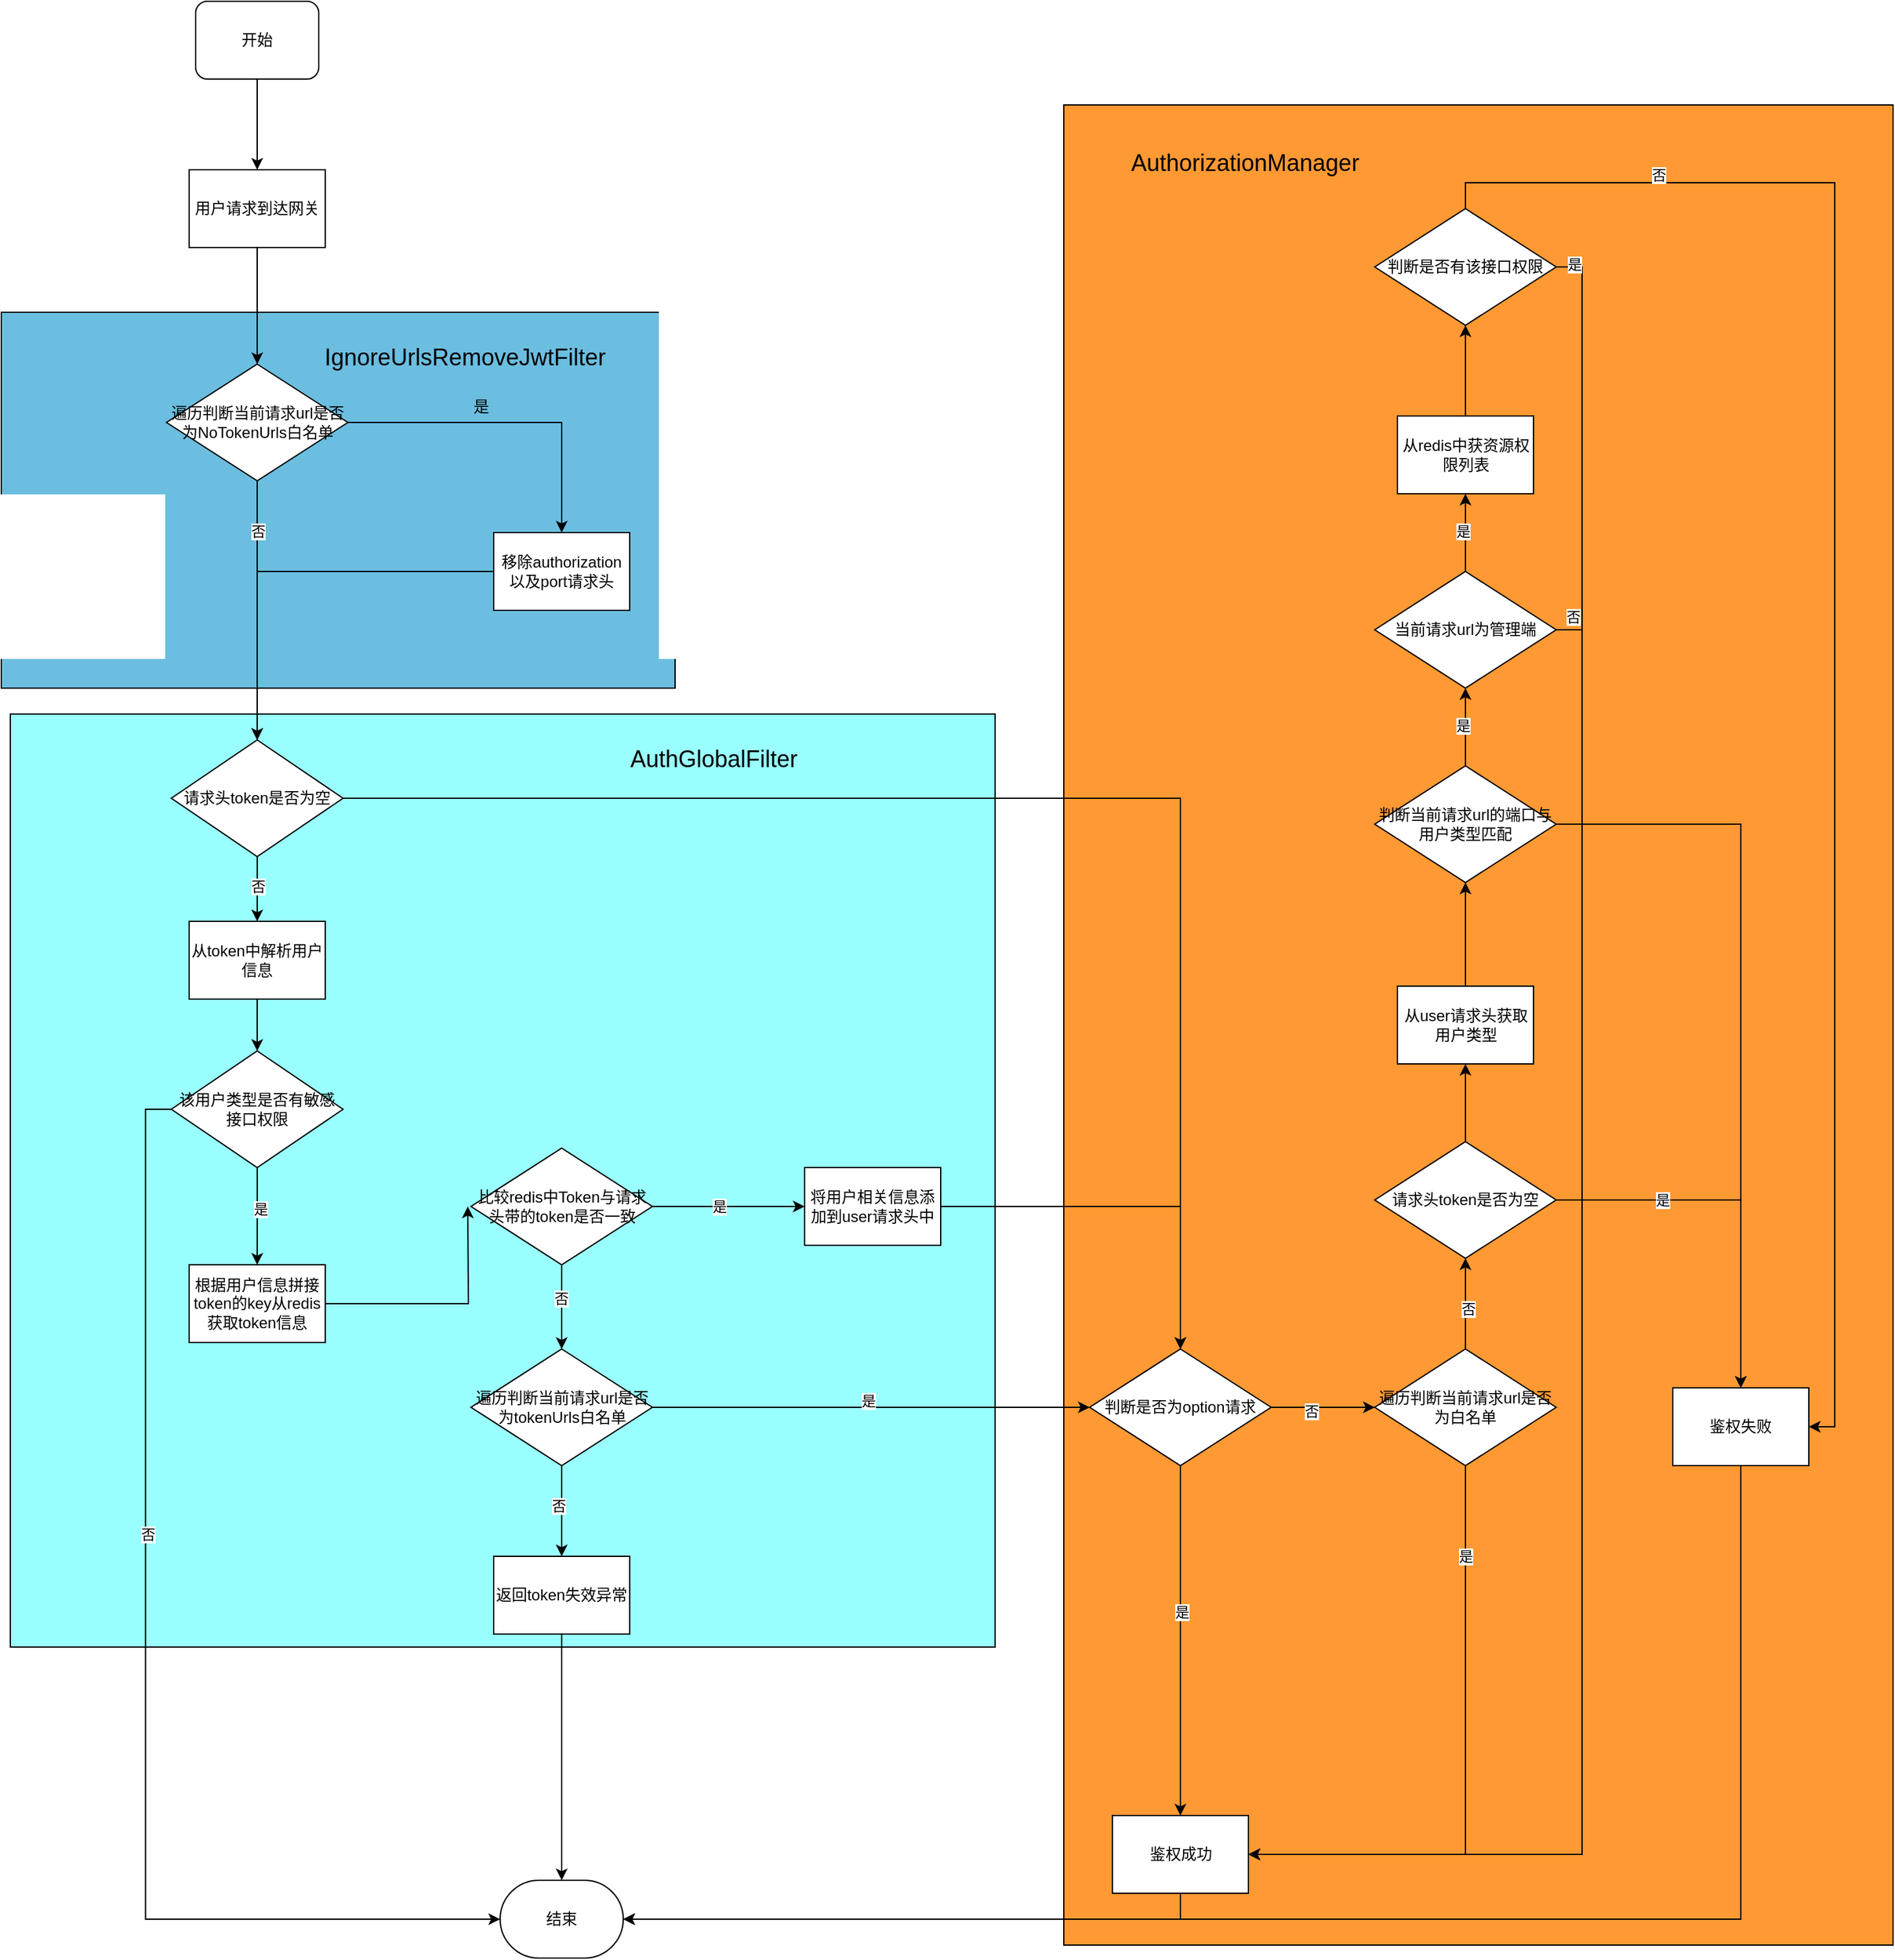 <mxfile version="21.7.2" type="github">
  <diagram name="第 1 页" id="UxUqlR1MUpsHNZttStHG">
    <mxGraphModel dx="2296" dy="793" grid="1" gridSize="10" guides="1" tooltips="1" connect="1" arrows="1" fold="1" page="1" pageScale="1" pageWidth="827" pageHeight="1169" math="0" shadow="0">
      <root>
        <mxCell id="0" />
        <mxCell id="1" parent="0" />
        <mxCell id="u18kBkvq6fr6OHBMyRRc-146" value="" style="rounded=0;whiteSpace=wrap;html=1;fillColor=#FF9933;" vertex="1" parent="1">
          <mxGeometry x="880" y="140" width="640" height="1420" as="geometry" />
        </mxCell>
        <mxCell id="u18kBkvq6fr6OHBMyRRc-78" value="" style="rounded=0;whiteSpace=wrap;html=1;fillColor=#99FFFF;" vertex="1" parent="1">
          <mxGeometry x="67" y="610" width="760" height="720" as="geometry" />
        </mxCell>
        <mxCell id="u18kBkvq6fr6OHBMyRRc-46" value="" style="rounded=0;whiteSpace=wrap;html=1;fillColor=#6BBEE0;" vertex="1" parent="1">
          <mxGeometry x="60" y="300" width="520" height="290" as="geometry" />
        </mxCell>
        <mxCell id="u18kBkvq6fr6OHBMyRRc-36" value="" style="edgeStyle=orthogonalEdgeStyle;rounded=0;orthogonalLoop=1;jettySize=auto;html=1;" edge="1" parent="1" source="u18kBkvq6fr6OHBMyRRc-1" target="u18kBkvq6fr6OHBMyRRc-3">
          <mxGeometry relative="1" as="geometry" />
        </mxCell>
        <mxCell id="u18kBkvq6fr6OHBMyRRc-1" value="开始" style="rounded=1;whiteSpace=wrap;html=1;" vertex="1" parent="1">
          <mxGeometry x="210" y="60" width="95" height="60" as="geometry" />
        </mxCell>
        <mxCell id="u18kBkvq6fr6OHBMyRRc-39" value="" style="edgeStyle=orthogonalEdgeStyle;rounded=0;orthogonalLoop=1;jettySize=auto;html=1;" edge="1" parent="1" source="u18kBkvq6fr6OHBMyRRc-3" target="u18kBkvq6fr6OHBMyRRc-17">
          <mxGeometry relative="1" as="geometry" />
        </mxCell>
        <mxCell id="u18kBkvq6fr6OHBMyRRc-3" value="用户请求到达网关" style="rounded=0;whiteSpace=wrap;html=1;" vertex="1" parent="1">
          <mxGeometry x="205" y="190" width="105" height="60" as="geometry" />
        </mxCell>
        <mxCell id="u18kBkvq6fr6OHBMyRRc-40" value="" style="edgeStyle=orthogonalEdgeStyle;rounded=0;orthogonalLoop=1;jettySize=auto;html=1;" edge="1" parent="1" source="u18kBkvq6fr6OHBMyRRc-17" target="u18kBkvq6fr6OHBMyRRc-20">
          <mxGeometry relative="1" as="geometry" />
        </mxCell>
        <mxCell id="u18kBkvq6fr6OHBMyRRc-41" style="edgeStyle=orthogonalEdgeStyle;rounded=0;orthogonalLoop=1;jettySize=auto;html=1;exitX=0.5;exitY=1;exitDx=0;exitDy=0;entryX=0.5;entryY=0;entryDx=0;entryDy=0;" edge="1" parent="1" source="u18kBkvq6fr6OHBMyRRc-17" target="u18kBkvq6fr6OHBMyRRc-22">
          <mxGeometry relative="1" as="geometry" />
        </mxCell>
        <mxCell id="u18kBkvq6fr6OHBMyRRc-44" value="否" style="edgeLabel;html=1;align=center;verticalAlign=middle;resizable=0;points=[];" vertex="1" connectable="0" parent="u18kBkvq6fr6OHBMyRRc-41">
          <mxGeometry x="-0.625" relative="1" as="geometry">
            <mxPoint y="1" as="offset" />
          </mxGeometry>
        </mxCell>
        <mxCell id="u18kBkvq6fr6OHBMyRRc-17" value="遍历判断当前请求url是否为NoTokenUrls白名单" style="rhombus;whiteSpace=wrap;html=1;" vertex="1" parent="1">
          <mxGeometry x="187.5" y="340" width="140" height="90" as="geometry" />
        </mxCell>
        <mxCell id="u18kBkvq6fr6OHBMyRRc-42" style="edgeStyle=orthogonalEdgeStyle;rounded=0;orthogonalLoop=1;jettySize=auto;html=1;exitX=0;exitY=0.5;exitDx=0;exitDy=0;entryX=0.5;entryY=0;entryDx=0;entryDy=0;" edge="1" parent="1" source="u18kBkvq6fr6OHBMyRRc-20" target="u18kBkvq6fr6OHBMyRRc-22">
          <mxGeometry relative="1" as="geometry" />
        </mxCell>
        <mxCell id="u18kBkvq6fr6OHBMyRRc-20" value="移除authorization以及port请求头" style="rounded=0;whiteSpace=wrap;html=1;" vertex="1" parent="1">
          <mxGeometry x="440" y="470" width="105" height="60" as="geometry" />
        </mxCell>
        <mxCell id="u18kBkvq6fr6OHBMyRRc-57" value="" style="edgeStyle=orthogonalEdgeStyle;rounded=0;orthogonalLoop=1;jettySize=auto;html=1;" edge="1" parent="1" source="u18kBkvq6fr6OHBMyRRc-22" target="u18kBkvq6fr6OHBMyRRc-23">
          <mxGeometry relative="1" as="geometry" />
        </mxCell>
        <mxCell id="u18kBkvq6fr6OHBMyRRc-58" value="否" style="edgeLabel;html=1;align=center;verticalAlign=middle;resizable=0;points=[];" vertex="1" connectable="0" parent="u18kBkvq6fr6OHBMyRRc-57">
          <mxGeometry x="-0.077" relative="1" as="geometry">
            <mxPoint as="offset" />
          </mxGeometry>
        </mxCell>
        <mxCell id="u18kBkvq6fr6OHBMyRRc-144" value="" style="edgeStyle=orthogonalEdgeStyle;rounded=0;orthogonalLoop=1;jettySize=auto;html=1;entryX=0.5;entryY=0;entryDx=0;entryDy=0;" edge="1" parent="1" source="u18kBkvq6fr6OHBMyRRc-22" target="u18kBkvq6fr6OHBMyRRc-29">
          <mxGeometry relative="1" as="geometry">
            <mxPoint x="470" y="675" as="targetPoint" />
          </mxGeometry>
        </mxCell>
        <mxCell id="u18kBkvq6fr6OHBMyRRc-22" value="请求头token是否为空" style="rhombus;whiteSpace=wrap;html=1;" vertex="1" parent="1">
          <mxGeometry x="191.25" y="630" width="132.5" height="90" as="geometry" />
        </mxCell>
        <mxCell id="u18kBkvq6fr6OHBMyRRc-159" style="edgeStyle=orthogonalEdgeStyle;rounded=0;orthogonalLoop=1;jettySize=auto;html=1;exitX=0.5;exitY=1;exitDx=0;exitDy=0;entryX=0.5;entryY=0;entryDx=0;entryDy=0;" edge="1" parent="1" source="u18kBkvq6fr6OHBMyRRc-23" target="u18kBkvq6fr6OHBMyRRc-150">
          <mxGeometry relative="1" as="geometry" />
        </mxCell>
        <mxCell id="u18kBkvq6fr6OHBMyRRc-23" value="从token中解析用户信息" style="rounded=0;whiteSpace=wrap;html=1;" vertex="1" parent="1">
          <mxGeometry x="205" y="770" width="105" height="60" as="geometry" />
        </mxCell>
        <mxCell id="u18kBkvq6fr6OHBMyRRc-161" style="edgeStyle=orthogonalEdgeStyle;rounded=0;orthogonalLoop=1;jettySize=auto;html=1;exitX=1;exitY=0.5;exitDx=0;exitDy=0;" edge="1" parent="1" source="u18kBkvq6fr6OHBMyRRc-24">
          <mxGeometry relative="1" as="geometry">
            <mxPoint x="420" y="990" as="targetPoint" />
          </mxGeometry>
        </mxCell>
        <mxCell id="u18kBkvq6fr6OHBMyRRc-24" value="根据用户信息拼接token的key从redis获取token信息" style="rounded=0;whiteSpace=wrap;html=1;" vertex="1" parent="1">
          <mxGeometry x="205" y="1035" width="105" height="60" as="geometry" />
        </mxCell>
        <mxCell id="u18kBkvq6fr6OHBMyRRc-61" value="" style="edgeStyle=orthogonalEdgeStyle;rounded=0;orthogonalLoop=1;jettySize=auto;html=1;" edge="1" parent="1" source="u18kBkvq6fr6OHBMyRRc-25" target="u18kBkvq6fr6OHBMyRRc-27">
          <mxGeometry relative="1" as="geometry" />
        </mxCell>
        <mxCell id="u18kBkvq6fr6OHBMyRRc-62" value="否" style="edgeLabel;html=1;align=center;verticalAlign=middle;resizable=0;points=[];" vertex="1" connectable="0" parent="u18kBkvq6fr6OHBMyRRc-61">
          <mxGeometry x="-0.203" y="-2" relative="1" as="geometry">
            <mxPoint x="1" as="offset" />
          </mxGeometry>
        </mxCell>
        <mxCell id="u18kBkvq6fr6OHBMyRRc-70" value="" style="edgeStyle=orthogonalEdgeStyle;rounded=0;orthogonalLoop=1;jettySize=auto;html=1;" edge="1" parent="1" source="u18kBkvq6fr6OHBMyRRc-25" target="u18kBkvq6fr6OHBMyRRc-64">
          <mxGeometry relative="1" as="geometry" />
        </mxCell>
        <mxCell id="u18kBkvq6fr6OHBMyRRc-85" value="是" style="edgeLabel;html=1;align=center;verticalAlign=middle;resizable=0;points=[];" vertex="1" connectable="0" parent="u18kBkvq6fr6OHBMyRRc-70">
          <mxGeometry x="-0.123" relative="1" as="geometry">
            <mxPoint as="offset" />
          </mxGeometry>
        </mxCell>
        <mxCell id="u18kBkvq6fr6OHBMyRRc-25" value="比较redis中Token与请求头带的token是否一致" style="rhombus;whiteSpace=wrap;html=1;" vertex="1" parent="1">
          <mxGeometry x="422.5" y="945" width="140" height="90" as="geometry" />
        </mxCell>
        <mxCell id="u18kBkvq6fr6OHBMyRRc-67" value="" style="edgeStyle=orthogonalEdgeStyle;rounded=0;orthogonalLoop=1;jettySize=auto;html=1;" edge="1" parent="1" source="u18kBkvq6fr6OHBMyRRc-27" target="u18kBkvq6fr6OHBMyRRc-28">
          <mxGeometry relative="1" as="geometry" />
        </mxCell>
        <mxCell id="u18kBkvq6fr6OHBMyRRc-71" value="否" style="edgeLabel;html=1;align=center;verticalAlign=middle;resizable=0;points=[];" vertex="1" connectable="0" parent="u18kBkvq6fr6OHBMyRRc-67">
          <mxGeometry x="-0.151" y="-3" relative="1" as="geometry">
            <mxPoint y="1" as="offset" />
          </mxGeometry>
        </mxCell>
        <mxCell id="u18kBkvq6fr6OHBMyRRc-73" value="" style="edgeStyle=orthogonalEdgeStyle;rounded=0;orthogonalLoop=1;jettySize=auto;html=1;" edge="1" parent="1" source="u18kBkvq6fr6OHBMyRRc-27" target="u18kBkvq6fr6OHBMyRRc-29">
          <mxGeometry relative="1" as="geometry" />
        </mxCell>
        <mxCell id="u18kBkvq6fr6OHBMyRRc-75" value="是" style="edgeLabel;html=1;align=center;verticalAlign=middle;resizable=0;points=[];" vertex="1" connectable="0" parent="u18kBkvq6fr6OHBMyRRc-73">
          <mxGeometry x="-0.017" y="5" relative="1" as="geometry">
            <mxPoint as="offset" />
          </mxGeometry>
        </mxCell>
        <mxCell id="u18kBkvq6fr6OHBMyRRc-27" value="遍历判断当前请求url是否为tokenUrls白名单" style="rhombus;whiteSpace=wrap;html=1;" vertex="1" parent="1">
          <mxGeometry x="422.5" y="1100" width="140" height="90" as="geometry" />
        </mxCell>
        <mxCell id="u18kBkvq6fr6OHBMyRRc-69" value="" style="edgeStyle=orthogonalEdgeStyle;rounded=0;orthogonalLoop=1;jettySize=auto;html=1;" edge="1" parent="1" source="u18kBkvq6fr6OHBMyRRc-28" target="u18kBkvq6fr6OHBMyRRc-63">
          <mxGeometry relative="1" as="geometry" />
        </mxCell>
        <mxCell id="u18kBkvq6fr6OHBMyRRc-28" value="返回token失效异常" style="rounded=0;whiteSpace=wrap;html=1;" vertex="1" parent="1">
          <mxGeometry x="440" y="1260" width="105" height="60" as="geometry" />
        </mxCell>
        <mxCell id="u18kBkvq6fr6OHBMyRRc-83" value="" style="edgeStyle=orthogonalEdgeStyle;rounded=0;orthogonalLoop=1;jettySize=auto;html=1;" edge="1" parent="1" source="u18kBkvq6fr6OHBMyRRc-29" target="u18kBkvq6fr6OHBMyRRc-82">
          <mxGeometry relative="1" as="geometry" />
        </mxCell>
        <mxCell id="u18kBkvq6fr6OHBMyRRc-98" value="是" style="edgeLabel;html=1;align=center;verticalAlign=middle;resizable=0;points=[];" vertex="1" connectable="0" parent="u18kBkvq6fr6OHBMyRRc-83">
          <mxGeometry x="-0.167" y="1" relative="1" as="geometry">
            <mxPoint as="offset" />
          </mxGeometry>
        </mxCell>
        <mxCell id="u18kBkvq6fr6OHBMyRRc-100" value="" style="edgeStyle=orthogonalEdgeStyle;rounded=0;orthogonalLoop=1;jettySize=auto;html=1;entryX=0;entryY=0.5;entryDx=0;entryDy=0;" edge="1" parent="1" source="u18kBkvq6fr6OHBMyRRc-29" target="u18kBkvq6fr6OHBMyRRc-30">
          <mxGeometry relative="1" as="geometry">
            <mxPoint x="1140" y="1145" as="targetPoint" />
          </mxGeometry>
        </mxCell>
        <mxCell id="u18kBkvq6fr6OHBMyRRc-108" value="否" style="edgeLabel;html=1;align=center;verticalAlign=middle;resizable=0;points=[];" vertex="1" connectable="0" parent="u18kBkvq6fr6OHBMyRRc-100">
          <mxGeometry x="-0.221" y="-3" relative="1" as="geometry">
            <mxPoint as="offset" />
          </mxGeometry>
        </mxCell>
        <mxCell id="u18kBkvq6fr6OHBMyRRc-29" value="判断是否为option请求" style="rhombus;whiteSpace=wrap;html=1;" vertex="1" parent="1">
          <mxGeometry x="900" y="1100" width="140" height="90" as="geometry" />
        </mxCell>
        <mxCell id="u18kBkvq6fr6OHBMyRRc-104" style="edgeStyle=orthogonalEdgeStyle;rounded=0;orthogonalLoop=1;jettySize=auto;html=1;exitX=0.5;exitY=1;exitDx=0;exitDy=0;entryX=1;entryY=0.5;entryDx=0;entryDy=0;" edge="1" parent="1" source="u18kBkvq6fr6OHBMyRRc-30" target="u18kBkvq6fr6OHBMyRRc-82">
          <mxGeometry relative="1" as="geometry" />
        </mxCell>
        <mxCell id="u18kBkvq6fr6OHBMyRRc-105" value="是" style="edgeLabel;html=1;align=center;verticalAlign=middle;resizable=0;points=[];" vertex="1" connectable="0" parent="u18kBkvq6fr6OHBMyRRc-104">
          <mxGeometry x="-0.701" relative="1" as="geometry">
            <mxPoint as="offset" />
          </mxGeometry>
        </mxCell>
        <mxCell id="u18kBkvq6fr6OHBMyRRc-106" style="edgeStyle=orthogonalEdgeStyle;rounded=0;orthogonalLoop=1;jettySize=auto;html=1;exitX=0.5;exitY=0;exitDx=0;exitDy=0;entryX=0.5;entryY=1;entryDx=0;entryDy=0;" edge="1" parent="1" source="u18kBkvq6fr6OHBMyRRc-30" target="u18kBkvq6fr6OHBMyRRc-32">
          <mxGeometry relative="1" as="geometry" />
        </mxCell>
        <mxCell id="u18kBkvq6fr6OHBMyRRc-111" value="否" style="edgeLabel;html=1;align=center;verticalAlign=middle;resizable=0;points=[];" vertex="1" connectable="0" parent="u18kBkvq6fr6OHBMyRRc-106">
          <mxGeometry x="-0.143" y="-2" relative="1" as="geometry">
            <mxPoint y="-1" as="offset" />
          </mxGeometry>
        </mxCell>
        <mxCell id="u18kBkvq6fr6OHBMyRRc-30" value="遍历判断当前请求url是否为白名单" style="rhombus;whiteSpace=wrap;html=1;" vertex="1" parent="1">
          <mxGeometry x="1120" y="1100" width="140" height="90" as="geometry" />
        </mxCell>
        <mxCell id="u18kBkvq6fr6OHBMyRRc-112" style="edgeStyle=orthogonalEdgeStyle;rounded=0;orthogonalLoop=1;jettySize=auto;html=1;exitX=1;exitY=0.5;exitDx=0;exitDy=0;entryX=0.5;entryY=0;entryDx=0;entryDy=0;" edge="1" parent="1" source="u18kBkvq6fr6OHBMyRRc-32" target="u18kBkvq6fr6OHBMyRRc-107">
          <mxGeometry relative="1" as="geometry" />
        </mxCell>
        <mxCell id="u18kBkvq6fr6OHBMyRRc-115" value="是" style="edgeLabel;html=1;align=center;verticalAlign=middle;resizable=0;points=[];" vertex="1" connectable="0" parent="u18kBkvq6fr6OHBMyRRc-112">
          <mxGeometry x="-0.439" relative="1" as="geometry">
            <mxPoint x="1" as="offset" />
          </mxGeometry>
        </mxCell>
        <mxCell id="u18kBkvq6fr6OHBMyRRc-116" value="" style="edgeStyle=orthogonalEdgeStyle;rounded=0;orthogonalLoop=1;jettySize=auto;html=1;" edge="1" parent="1" source="u18kBkvq6fr6OHBMyRRc-32" target="u18kBkvq6fr6OHBMyRRc-34">
          <mxGeometry relative="1" as="geometry" />
        </mxCell>
        <mxCell id="u18kBkvq6fr6OHBMyRRc-32" value="请求头token是否为空" style="rhombus;whiteSpace=wrap;html=1;" vertex="1" parent="1">
          <mxGeometry x="1120" y="940" width="140" height="90" as="geometry" />
        </mxCell>
        <mxCell id="u18kBkvq6fr6OHBMyRRc-124" value="" style="edgeStyle=orthogonalEdgeStyle;rounded=0;orthogonalLoop=1;jettySize=auto;html=1;" edge="1" parent="1" source="u18kBkvq6fr6OHBMyRRc-33" target="u18kBkvq6fr6OHBMyRRc-122">
          <mxGeometry relative="1" as="geometry" />
        </mxCell>
        <mxCell id="u18kBkvq6fr6OHBMyRRc-130" value="是" style="edgeLabel;html=1;align=center;verticalAlign=middle;resizable=0;points=[];" vertex="1" connectable="0" parent="u18kBkvq6fr6OHBMyRRc-124">
          <mxGeometry x="0.029" y="2" relative="1" as="geometry">
            <mxPoint as="offset" />
          </mxGeometry>
        </mxCell>
        <mxCell id="u18kBkvq6fr6OHBMyRRc-128" style="edgeStyle=orthogonalEdgeStyle;rounded=0;orthogonalLoop=1;jettySize=auto;html=1;exitX=1;exitY=0.5;exitDx=0;exitDy=0;entryX=1;entryY=0.5;entryDx=0;entryDy=0;" edge="1" parent="1" source="u18kBkvq6fr6OHBMyRRc-33" target="u18kBkvq6fr6OHBMyRRc-82">
          <mxGeometry relative="1" as="geometry" />
        </mxCell>
        <mxCell id="u18kBkvq6fr6OHBMyRRc-129" value="否" style="edgeLabel;html=1;align=center;verticalAlign=middle;resizable=0;points=[];" vertex="1" connectable="0" parent="u18kBkvq6fr6OHBMyRRc-128">
          <mxGeometry x="-0.969" y="5" relative="1" as="geometry">
            <mxPoint x="-6" y="-5" as="offset" />
          </mxGeometry>
        </mxCell>
        <mxCell id="u18kBkvq6fr6OHBMyRRc-33" value="当前请求url为管理端" style="rhombus;whiteSpace=wrap;html=1;" vertex="1" parent="1">
          <mxGeometry x="1120" y="500" width="140" height="90" as="geometry" />
        </mxCell>
        <mxCell id="u18kBkvq6fr6OHBMyRRc-117" value="" style="edgeStyle=orthogonalEdgeStyle;rounded=0;orthogonalLoop=1;jettySize=auto;html=1;" edge="1" parent="1" source="u18kBkvq6fr6OHBMyRRc-34" target="u18kBkvq6fr6OHBMyRRc-35">
          <mxGeometry relative="1" as="geometry" />
        </mxCell>
        <mxCell id="u18kBkvq6fr6OHBMyRRc-34" value="从user请求头获取用户类型" style="rounded=0;whiteSpace=wrap;html=1;" vertex="1" parent="1">
          <mxGeometry x="1137.5" y="820" width="105" height="60" as="geometry" />
        </mxCell>
        <mxCell id="u18kBkvq6fr6OHBMyRRc-118" style="edgeStyle=orthogonalEdgeStyle;rounded=0;orthogonalLoop=1;jettySize=auto;html=1;exitX=1;exitY=0.5;exitDx=0;exitDy=0;entryX=0.5;entryY=0;entryDx=0;entryDy=0;" edge="1" parent="1" source="u18kBkvq6fr6OHBMyRRc-35" target="u18kBkvq6fr6OHBMyRRc-107">
          <mxGeometry relative="1" as="geometry" />
        </mxCell>
        <mxCell id="u18kBkvq6fr6OHBMyRRc-123" value="" style="edgeStyle=orthogonalEdgeStyle;rounded=0;orthogonalLoop=1;jettySize=auto;html=1;" edge="1" parent="1" source="u18kBkvq6fr6OHBMyRRc-35" target="u18kBkvq6fr6OHBMyRRc-33">
          <mxGeometry relative="1" as="geometry" />
        </mxCell>
        <mxCell id="u18kBkvq6fr6OHBMyRRc-127" value="是" style="edgeLabel;html=1;align=center;verticalAlign=middle;resizable=0;points=[];" vertex="1" connectable="0" parent="u18kBkvq6fr6OHBMyRRc-123">
          <mxGeometry x="0.059" y="2" relative="1" as="geometry">
            <mxPoint y="1" as="offset" />
          </mxGeometry>
        </mxCell>
        <mxCell id="u18kBkvq6fr6OHBMyRRc-35" value="判断当前请求url的端口与用户类型匹配" style="rhombus;whiteSpace=wrap;html=1;" vertex="1" parent="1">
          <mxGeometry x="1120" y="650" width="140" height="90" as="geometry" />
        </mxCell>
        <mxCell id="u18kBkvq6fr6OHBMyRRc-43" value="是" style="text;html=1;align=center;verticalAlign=middle;resizable=0;points=[];autosize=1;strokeColor=none;fillColor=none;" vertex="1" parent="1">
          <mxGeometry x="410" y="358" width="40" height="30" as="geometry" />
        </mxCell>
        <mxCell id="u18kBkvq6fr6OHBMyRRc-53" value="&lt;font style=&quot;font-size: 18px;&quot;&gt;IgnoreUrlsRemoveJwtFilter&lt;/font&gt;" style="text;html=1;strokeColor=none;fillColor=none;align=center;verticalAlign=middle;whiteSpace=wrap;rounded=0;" vertex="1" parent="1">
          <mxGeometry x="388" y="320" width="60" height="30" as="geometry" />
        </mxCell>
        <mxCell id="u18kBkvq6fr6OHBMyRRc-63" value="结束" style="rounded=1;whiteSpace=wrap;html=1;arcSize=50;" vertex="1" parent="1">
          <mxGeometry x="445" y="1510" width="95" height="60" as="geometry" />
        </mxCell>
        <mxCell id="u18kBkvq6fr6OHBMyRRc-74" value="" style="edgeStyle=orthogonalEdgeStyle;rounded=0;orthogonalLoop=1;jettySize=auto;html=1;" edge="1" parent="1" source="u18kBkvq6fr6OHBMyRRc-64" target="u18kBkvq6fr6OHBMyRRc-29">
          <mxGeometry relative="1" as="geometry" />
        </mxCell>
        <mxCell id="u18kBkvq6fr6OHBMyRRc-64" value="将用户相关信息添加到user请求头中" style="rounded=0;whiteSpace=wrap;html=1;" vertex="1" parent="1">
          <mxGeometry x="680" y="960" width="105" height="60" as="geometry" />
        </mxCell>
        <mxCell id="u18kBkvq6fr6OHBMyRRc-79" value="&lt;font style=&quot;font-size: 18px;&quot;&gt;AuthGlobalFilter&lt;/font&gt;" style="text;html=1;strokeColor=none;fillColor=none;align=center;verticalAlign=middle;whiteSpace=wrap;rounded=0;" vertex="1" parent="1">
          <mxGeometry x="580" y="630" width="60" height="30" as="geometry" />
        </mxCell>
        <mxCell id="u18kBkvq6fr6OHBMyRRc-84" style="edgeStyle=orthogonalEdgeStyle;rounded=0;orthogonalLoop=1;jettySize=auto;html=1;exitX=0.5;exitY=1;exitDx=0;exitDy=0;entryX=1;entryY=0.5;entryDx=0;entryDy=0;" edge="1" parent="1" source="u18kBkvq6fr6OHBMyRRc-82" target="u18kBkvq6fr6OHBMyRRc-63">
          <mxGeometry relative="1" as="geometry" />
        </mxCell>
        <mxCell id="u18kBkvq6fr6OHBMyRRc-82" value="鉴权成功" style="rounded=0;whiteSpace=wrap;html=1;" vertex="1" parent="1">
          <mxGeometry x="917.5" y="1460" width="105" height="60" as="geometry" />
        </mxCell>
        <mxCell id="u18kBkvq6fr6OHBMyRRc-113" style="edgeStyle=orthogonalEdgeStyle;rounded=0;orthogonalLoop=1;jettySize=auto;html=1;exitX=0.5;exitY=1;exitDx=0;exitDy=0;entryX=1;entryY=0.5;entryDx=0;entryDy=0;" edge="1" parent="1" source="u18kBkvq6fr6OHBMyRRc-107" target="u18kBkvq6fr6OHBMyRRc-63">
          <mxGeometry relative="1" as="geometry" />
        </mxCell>
        <mxCell id="u18kBkvq6fr6OHBMyRRc-107" value="鉴权失败" style="rounded=0;whiteSpace=wrap;html=1;" vertex="1" parent="1">
          <mxGeometry x="1350" y="1130" width="105" height="60" as="geometry" />
        </mxCell>
        <mxCell id="u18kBkvq6fr6OHBMyRRc-133" style="edgeStyle=orthogonalEdgeStyle;rounded=0;orthogonalLoop=1;jettySize=auto;html=1;exitX=1;exitY=0.5;exitDx=0;exitDy=0;entryX=1;entryY=0.5;entryDx=0;entryDy=0;" edge="1" parent="1" source="u18kBkvq6fr6OHBMyRRc-121" target="u18kBkvq6fr6OHBMyRRc-82">
          <mxGeometry relative="1" as="geometry" />
        </mxCell>
        <mxCell id="u18kBkvq6fr6OHBMyRRc-134" value="是" style="edgeLabel;html=1;align=center;verticalAlign=middle;resizable=0;points=[];" vertex="1" connectable="0" parent="u18kBkvq6fr6OHBMyRRc-133">
          <mxGeometry x="-0.98" y="2" relative="1" as="geometry">
            <mxPoint x="-1" as="offset" />
          </mxGeometry>
        </mxCell>
        <mxCell id="u18kBkvq6fr6OHBMyRRc-135" style="edgeStyle=orthogonalEdgeStyle;rounded=0;orthogonalLoop=1;jettySize=auto;html=1;exitX=0.5;exitY=0;exitDx=0;exitDy=0;entryX=1;entryY=0.5;entryDx=0;entryDy=0;" edge="1" parent="1" source="u18kBkvq6fr6OHBMyRRc-121" target="u18kBkvq6fr6OHBMyRRc-107">
          <mxGeometry relative="1" as="geometry" />
        </mxCell>
        <mxCell id="u18kBkvq6fr6OHBMyRRc-136" value="否" style="edgeLabel;html=1;align=center;verticalAlign=middle;resizable=0;points=[];" vertex="1" connectable="0" parent="u18kBkvq6fr6OHBMyRRc-135">
          <mxGeometry x="-0.737" y="6" relative="1" as="geometry">
            <mxPoint as="offset" />
          </mxGeometry>
        </mxCell>
        <mxCell id="u18kBkvq6fr6OHBMyRRc-121" value="判断是否有该接口权限" style="rhombus;whiteSpace=wrap;html=1;" vertex="1" parent="1">
          <mxGeometry x="1120" y="220" width="140" height="90" as="geometry" />
        </mxCell>
        <mxCell id="u18kBkvq6fr6OHBMyRRc-126" style="edgeStyle=orthogonalEdgeStyle;rounded=0;orthogonalLoop=1;jettySize=auto;html=1;exitX=0.5;exitY=0;exitDx=0;exitDy=0;entryX=0.5;entryY=1;entryDx=0;entryDy=0;" edge="1" parent="1" source="u18kBkvq6fr6OHBMyRRc-122" target="u18kBkvq6fr6OHBMyRRc-121">
          <mxGeometry relative="1" as="geometry" />
        </mxCell>
        <mxCell id="u18kBkvq6fr6OHBMyRRc-122" value="从redis中获资源权限列表" style="rounded=0;whiteSpace=wrap;html=1;" vertex="1" parent="1">
          <mxGeometry x="1137.5" y="380" width="105" height="60" as="geometry" />
        </mxCell>
        <mxCell id="u18kBkvq6fr6OHBMyRRc-147" value="&lt;font style=&quot;font-size: 18px;&quot;&gt;AuthorizationManager&lt;/font&gt;" style="text;html=1;strokeColor=none;fillColor=none;align=center;verticalAlign=middle;whiteSpace=wrap;rounded=0;" vertex="1" parent="1">
          <mxGeometry x="990" y="170" width="60" height="30" as="geometry" />
        </mxCell>
        <mxCell id="u18kBkvq6fr6OHBMyRRc-157" style="edgeStyle=orthogonalEdgeStyle;rounded=0;orthogonalLoop=1;jettySize=auto;html=1;exitX=0;exitY=0.5;exitDx=0;exitDy=0;entryX=0;entryY=0.5;entryDx=0;entryDy=0;" edge="1" parent="1" source="u18kBkvq6fr6OHBMyRRc-150" target="u18kBkvq6fr6OHBMyRRc-63">
          <mxGeometry relative="1" as="geometry">
            <mxPoint x="380" y="1610" as="targetPoint" />
          </mxGeometry>
        </mxCell>
        <mxCell id="u18kBkvq6fr6OHBMyRRc-158" value="否" style="edgeLabel;html=1;align=center;verticalAlign=middle;resizable=0;points=[];" vertex="1" connectable="0" parent="u18kBkvq6fr6OHBMyRRc-157">
          <mxGeometry x="-0.24" y="1" relative="1" as="geometry">
            <mxPoint y="-1" as="offset" />
          </mxGeometry>
        </mxCell>
        <mxCell id="u18kBkvq6fr6OHBMyRRc-160" value="" style="edgeStyle=orthogonalEdgeStyle;rounded=0;orthogonalLoop=1;jettySize=auto;html=1;" edge="1" parent="1" source="u18kBkvq6fr6OHBMyRRc-150" target="u18kBkvq6fr6OHBMyRRc-24">
          <mxGeometry relative="1" as="geometry" />
        </mxCell>
        <mxCell id="u18kBkvq6fr6OHBMyRRc-162" value="是" style="edgeLabel;html=1;align=center;verticalAlign=middle;resizable=0;points=[];" vertex="1" connectable="0" parent="u18kBkvq6fr6OHBMyRRc-160">
          <mxGeometry x="-0.14" y="2" relative="1" as="geometry">
            <mxPoint y="-1" as="offset" />
          </mxGeometry>
        </mxCell>
        <mxCell id="u18kBkvq6fr6OHBMyRRc-150" value="该用户类型是否有敏感接口权限" style="rhombus;whiteSpace=wrap;html=1;" vertex="1" parent="1">
          <mxGeometry x="191.25" y="870" width="132.5" height="90" as="geometry" />
        </mxCell>
      </root>
    </mxGraphModel>
  </diagram>
</mxfile>
